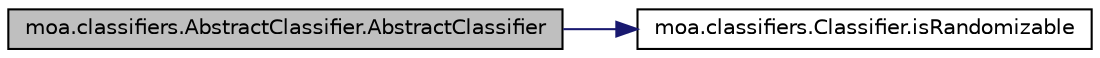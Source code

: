 digraph G
{
  edge [fontname="Helvetica",fontsize="10",labelfontname="Helvetica",labelfontsize="10"];
  node [fontname="Helvetica",fontsize="10",shape=record];
  rankdir=LR;
  Node1 [label="moa.classifiers.AbstractClassifier.AbstractClassifier",height=0.2,width=0.4,color="black", fillcolor="grey75", style="filled" fontcolor="black"];
  Node1 -> Node2 [color="midnightblue",fontsize="10",style="solid",fontname="Helvetica"];
  Node2 [label="moa.classifiers.Classifier.isRandomizable",height=0.2,width=0.4,color="black", fillcolor="white", style="filled",URL="$interfacemoa_1_1classifiers_1_1Classifier.html#a1e436b867e2b06cee6c74d6684814a58",tooltip="Gets whether this classifier needs a random seed."];
}
